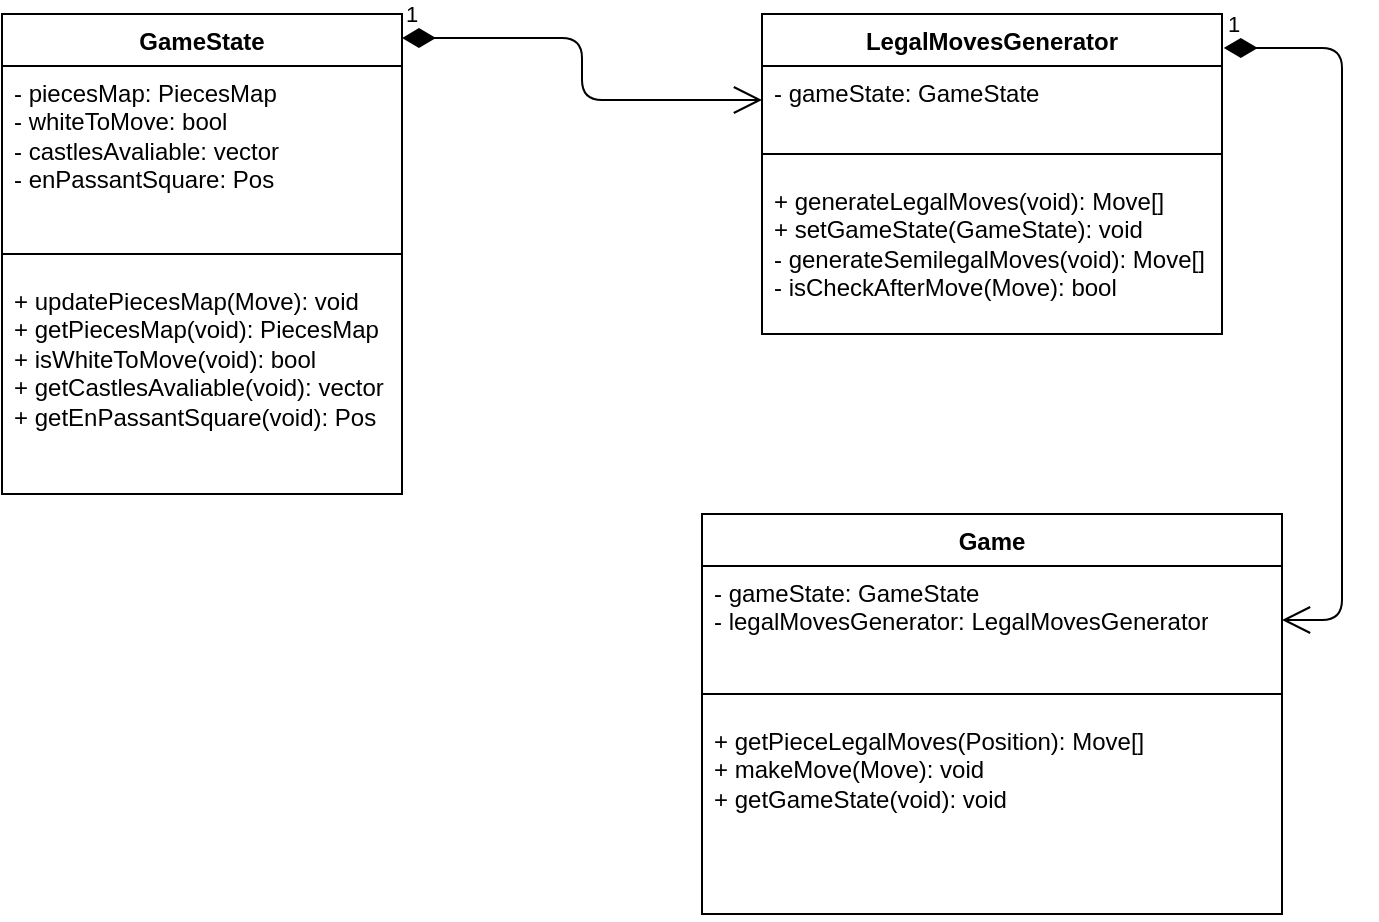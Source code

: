 <mxfile>
    <diagram id="1h3Xkm18WdqWemCGbrcJ" name="Page-1">
        <mxGraphModel dx="1045" dy="625" grid="1" gridSize="10" guides="1" tooltips="1" connect="1" arrows="1" fold="1" page="1" pageScale="1" pageWidth="850" pageHeight="1100" math="0" shadow="0">
            <root>
                <mxCell id="0"/>
                <mxCell id="1" parent="0"/>
                <mxCell id="2" value="GameState" style="swimlane;fontStyle=1;align=center;verticalAlign=top;childLayout=stackLayout;horizontal=1;startSize=26;horizontalStack=0;resizeParent=1;resizeParentMax=0;resizeLast=0;collapsible=1;marginBottom=0;whiteSpace=wrap;html=1;" vertex="1" parent="1">
                    <mxGeometry x="30" y="70" width="200" height="240" as="geometry">
                        <mxRectangle x="140" y="50" width="100" height="30" as="alternateBounds"/>
                    </mxGeometry>
                </mxCell>
                <mxCell id="3" value="- piecesMap: PiecesMap&lt;div&gt;- whiteToMove: bool&lt;/div&gt;&lt;div&gt;- castlesAvaliable: vector&lt;/div&gt;&lt;div&gt;- enPassantSquare: Pos&lt;/div&gt;" style="text;strokeColor=none;fillColor=none;align=left;verticalAlign=top;spacingLeft=4;spacingRight=4;overflow=hidden;rotatable=0;points=[[0,0.5],[1,0.5]];portConstraint=eastwest;whiteSpace=wrap;html=1;" vertex="1" parent="2">
                    <mxGeometry y="26" width="200" height="84" as="geometry"/>
                </mxCell>
                <mxCell id="4" value="" style="line;strokeWidth=1;fillColor=none;align=left;verticalAlign=middle;spacingTop=-1;spacingLeft=3;spacingRight=3;rotatable=0;labelPosition=right;points=[];portConstraint=eastwest;strokeColor=inherit;" vertex="1" parent="2">
                    <mxGeometry y="110" width="200" height="20" as="geometry"/>
                </mxCell>
                <mxCell id="5" value="&lt;div&gt;+ updatePiecesMap(Move): void&lt;/div&gt;+ getPiecesMap(void): PiecesMap&lt;div&gt;+ isWhiteToMove(void): bool&lt;/div&gt;&lt;div&gt;+ getCastlesAvaliable(void): vector&lt;/div&gt;&lt;div&gt;+ getEnPassantSquare(void): Pos&lt;/div&gt;" style="text;strokeColor=none;fillColor=none;align=left;verticalAlign=top;spacingLeft=4;spacingRight=4;overflow=hidden;rotatable=0;points=[[0,0.5],[1,0.5]];portConstraint=eastwest;whiteSpace=wrap;html=1;" vertex="1" parent="2">
                    <mxGeometry y="130" width="200" height="110" as="geometry"/>
                </mxCell>
                <mxCell id="6" value="LegalMovesGenerator" style="swimlane;fontStyle=1;align=center;verticalAlign=top;childLayout=stackLayout;horizontal=1;startSize=26;horizontalStack=0;resizeParent=1;resizeParentMax=0;resizeLast=0;collapsible=1;marginBottom=0;whiteSpace=wrap;html=1;" vertex="1" parent="1">
                    <mxGeometry x="410" y="70" width="230" height="160" as="geometry">
                        <mxRectangle x="140" y="50" width="100" height="30" as="alternateBounds"/>
                    </mxGeometry>
                </mxCell>
                <mxCell id="7" value="- gameState: GameState" style="text;strokeColor=none;fillColor=none;align=left;verticalAlign=top;spacingLeft=4;spacingRight=4;overflow=hidden;rotatable=0;points=[[0,0.5],[1,0.5]];portConstraint=eastwest;whiteSpace=wrap;html=1;" vertex="1" parent="6">
                    <mxGeometry y="26" width="230" height="34" as="geometry"/>
                </mxCell>
                <mxCell id="8" value="" style="line;strokeWidth=1;fillColor=none;align=left;verticalAlign=middle;spacingTop=-1;spacingLeft=3;spacingRight=3;rotatable=0;labelPosition=right;points=[];portConstraint=eastwest;strokeColor=inherit;" vertex="1" parent="6">
                    <mxGeometry y="60" width="230" height="20" as="geometry"/>
                </mxCell>
                <mxCell id="9" value="&lt;div&gt;+ generateLegalMoves(void): Move[]&lt;/div&gt;&lt;div&gt;+ setGameState(GameState): void&lt;/div&gt;&lt;div&gt;- generateSemilegalMoves(void): Move[]&lt;/div&gt;&lt;div&gt;- isCheckAfterMove(Move): bool&lt;/div&gt;" style="text;strokeColor=none;fillColor=none;align=left;verticalAlign=top;spacingLeft=4;spacingRight=4;overflow=hidden;rotatable=0;points=[[0,0.5],[1,0.5]];portConstraint=eastwest;whiteSpace=wrap;html=1;" vertex="1" parent="6">
                    <mxGeometry y="80" width="230" height="80" as="geometry"/>
                </mxCell>
                <mxCell id="10" value="1" style="endArrow=open;html=1;endSize=12;startArrow=diamondThin;startSize=14;startFill=1;edgeStyle=orthogonalEdgeStyle;align=left;verticalAlign=bottom;exitX=1;exitY=0.05;exitDx=0;exitDy=0;exitPerimeter=0;" edge="1" parent="1" source="2" target="7">
                    <mxGeometry x="-1" y="3" relative="1" as="geometry">
                        <mxPoint x="230" y="111" as="sourcePoint"/>
                        <mxPoint x="340" y="100" as="targetPoint"/>
                    </mxGeometry>
                </mxCell>
                <mxCell id="11" value="Game" style="swimlane;fontStyle=1;align=center;verticalAlign=top;childLayout=stackLayout;horizontal=1;startSize=26;horizontalStack=0;resizeParent=1;resizeParentMax=0;resizeLast=0;collapsible=1;marginBottom=0;whiteSpace=wrap;html=1;" vertex="1" parent="1">
                    <mxGeometry x="380" y="320" width="290" height="200" as="geometry">
                        <mxRectangle x="140" y="50" width="100" height="30" as="alternateBounds"/>
                    </mxGeometry>
                </mxCell>
                <mxCell id="12" value="- gameState: GameState&lt;div&gt;- legalMovesGenerator: LegalMovesGenerator&lt;/div&gt;" style="text;strokeColor=none;fillColor=none;align=left;verticalAlign=top;spacingLeft=4;spacingRight=4;overflow=hidden;rotatable=0;points=[[0,0.5],[1,0.5]];portConstraint=eastwest;whiteSpace=wrap;html=1;" vertex="1" parent="11">
                    <mxGeometry y="26" width="290" height="54" as="geometry"/>
                </mxCell>
                <mxCell id="13" value="" style="line;strokeWidth=1;fillColor=none;align=left;verticalAlign=middle;spacingTop=-1;spacingLeft=3;spacingRight=3;rotatable=0;labelPosition=right;points=[];portConstraint=eastwest;strokeColor=inherit;" vertex="1" parent="11">
                    <mxGeometry y="80" width="290" height="20" as="geometry"/>
                </mxCell>
                <mxCell id="14" value="&lt;div&gt;+ getPieceLegalMoves(Position): Move[]&lt;/div&gt;&lt;div&gt;+ makeMove(Move): void&lt;/div&gt;&lt;div&gt;+ getGameState(void): void&lt;/div&gt;" style="text;strokeColor=none;fillColor=none;align=left;verticalAlign=top;spacingLeft=4;spacingRight=4;overflow=hidden;rotatable=0;points=[[0,0.5],[1,0.5]];portConstraint=eastwest;whiteSpace=wrap;html=1;" vertex="1" parent="11">
                    <mxGeometry y="100" width="290" height="100" as="geometry"/>
                </mxCell>
                <mxCell id="18" value="1" style="endArrow=open;html=1;endSize=12;startArrow=diamondThin;startSize=14;startFill=1;edgeStyle=orthogonalEdgeStyle;align=left;verticalAlign=bottom;exitX=1.004;exitY=0.106;exitDx=0;exitDy=0;exitPerimeter=0;entryX=1;entryY=0.5;entryDx=0;entryDy=0;" edge="1" parent="1" source="6" target="12">
                    <mxGeometry x="-1" y="3" relative="1" as="geometry">
                        <mxPoint x="340" y="320" as="sourcePoint"/>
                        <mxPoint x="360" y="270" as="targetPoint"/>
                        <Array as="points">
                            <mxPoint x="700" y="87"/>
                            <mxPoint x="700" y="373"/>
                        </Array>
                    </mxGeometry>
                </mxCell>
            </root>
        </mxGraphModel>
    </diagram>
</mxfile>
